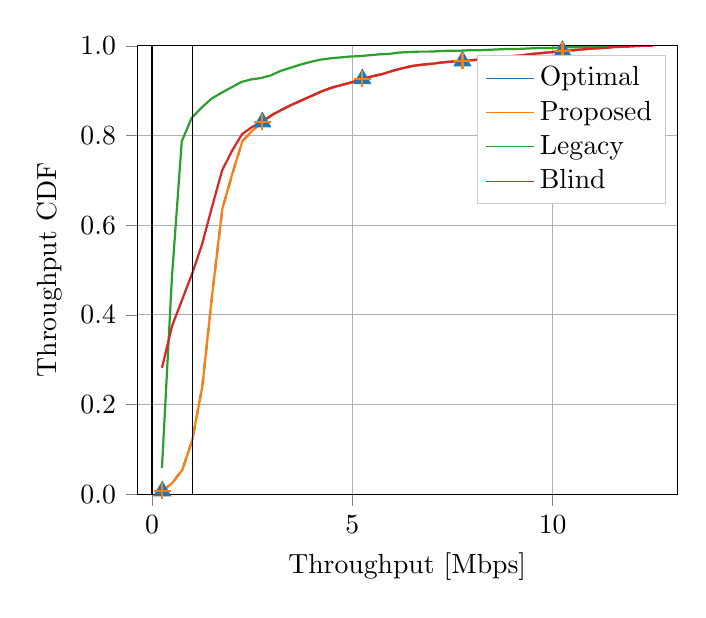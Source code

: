 % This file was created by matplotlib2tikz v0.6.18.
\begin{tikzpicture}

\definecolor{color0}{rgb}{0.122,0.467,0.706}
\definecolor{color1}{rgb}{1,0.498,0.055}
\definecolor{color2}{rgb}{0.173,0.627,0.173}
\definecolor{color3}{rgb}{0.839,0.153,0.157}

\begin{axis}[
legend cell align={left},
legend entries={{Optimal},{Proposed},{Legacy},{Blind}},
legend style={draw=white!80.0!black},
tick align=outside,
tick pos=left,
x grid style={white!69.02!black},
xlabel={Throughput [Mbps]},
xmajorgrids,
xmin=-0.363, xmax=13.103,
xtick={-5,0,5,10,15},
xticklabels={$-5$,$0$,$5$,$10$,$15$},
y grid style={white!69.02!black},
ylabel={Throughput CDF},
ymajorgrids,
ymin=0, ymax=1,
ytick={0,0.2,0.4,0.6,0.8,1},
yticklabels={$0.0$,$0.2$,$0.4$,$0.6$,$0.8$,$1.0$}
]
\addlegendimage{no markers, color0}
\addlegendimage{no markers, color1}
\addlegendimage{no markers, color2}
\addlegendimage{no markers, color3}
\addplot [thick, color0, dashed, mark=triangle*, mark size=3, mark repeat=10, mark options={solid}]
table [row sep=\\]{%
0.257	0.007 \\
0.507	0.025 \\
0.756	0.054 \\
1.006	0.121 \\
1.256	0.24 \\
1.505	0.447 \\
1.755	0.636 \\
2.005	0.714 \\
2.254	0.787 \\
2.504	0.811 \\
2.754	0.83 \\
3.003	0.846 \\
3.253	0.858 \\
3.503	0.869 \\
3.752	0.879 \\
4.002	0.889 \\
4.252	0.899 \\
4.501	0.907 \\
4.751	0.913 \\
5.001	0.919 \\
5.25	0.926 \\
5.5	0.932 \\
5.75	0.937 \\
5.999	0.944 \\
6.249	0.95 \\
6.499	0.955 \\
6.748	0.958 \\
6.998	0.96 \\
7.248	0.963 \\
7.497	0.965 \\
7.747	0.966 \\
7.997	0.968 \\
8.246	0.97 \\
8.496	0.972 \\
8.746	0.974 \\
8.995	0.977 \\
9.245	0.979 \\
9.495	0.982 \\
9.744	0.984 \\
9.994	0.986 \\
10.244	0.989 \\
10.493	0.99 \\
10.743	0.992 \\
10.993	0.994 \\
11.242	0.995 \\
11.492	0.997 \\
11.742	0.998 \\
11.992	0.999 \\
12.241	1.0 \\
12.491	1 \\
};
\addplot [thick, color1, mark=+, mark size=3, mark repeat=10, mark options={solid}]
table [row sep=\\]{%
0.257	0.007 \\
0.507	0.025 \\
0.756	0.054 \\
1.006	0.121 \\
1.256	0.24 \\
1.505	0.448 \\
1.755	0.636 \\
2.005	0.715 \\
2.254	0.787 \\
2.504	0.811 \\
2.754	0.83 \\
3.003	0.846 \\
3.253	0.858 \\
3.503	0.869 \\
3.752	0.879 \\
4.002	0.889 \\
4.252	0.899 \\
4.501	0.907 \\
4.751	0.913 \\
5.001	0.919 \\
5.25	0.926 \\
5.5	0.932 \\
5.75	0.937 \\
5.999	0.944 \\
6.249	0.95 \\
6.499	0.955 \\
6.748	0.958 \\
6.998	0.96 \\
7.248	0.963 \\
7.497	0.965 \\
7.747	0.966 \\
7.997	0.968 \\
8.246	0.97 \\
8.496	0.972 \\
8.746	0.974 \\
8.995	0.977 \\
9.245	0.979 \\
9.495	0.982 \\
9.744	0.984 \\
9.994	0.986 \\
10.244	0.989 \\
10.493	0.99 \\
10.743	0.992 \\
10.993	0.994 \\
11.242	0.995 \\
11.492	0.997 \\
11.742	0.998 \\
11.992	0.999 \\
12.241	1.0 \\
12.491	1 \\
};
\addplot [thick, color2]
table [row sep=\\]{%
0.249	0.058 \\
0.496	0.482 \\
0.743	0.787 \\
0.989	0.839 \\
1.236	0.862 \\
1.483	0.882 \\
1.729	0.895 \\
1.976	0.907 \\
2.223	0.919 \\
2.469	0.925 \\
2.716	0.928 \\
2.963	0.934 \\
3.209	0.944 \\
3.456	0.951 \\
3.703	0.958 \\
3.949	0.964 \\
4.196	0.969 \\
4.443	0.972 \\
4.689	0.974 \\
4.936	0.976 \\
5.183	0.977 \\
5.429	0.979 \\
5.676	0.981 \\
5.923	0.982 \\
6.169	0.985 \\
6.416	0.986 \\
6.663	0.987 \\
6.909	0.987 \\
7.156	0.988 \\
7.403	0.989 \\
7.65	0.989 \\
7.896	0.99 \\
8.143	0.99 \\
8.39	0.991 \\
8.636	0.992 \\
8.883	0.993 \\
9.13	0.993 \\
9.376	0.994 \\
9.623	0.995 \\
9.87	0.995 \\
10.116	0.996 \\
10.363	0.997 \\
10.61	0.997 \\
10.856	0.998 \\
11.103	0.998 \\
11.35	0.999 \\
11.596	0.999 \\
11.843	0.999 \\
12.09	1.0 \\
12.336	1 \\
};
\addplot [thick, color3]
table [row sep=\\]{%
0.25	0.282 \\
0.5	0.375 \\
0.749	0.433 \\
0.999	0.491 \\
1.249	0.557 \\
1.499	0.641 \\
1.749	0.722 \\
1.999	0.766 \\
2.248	0.803 \\
2.498	0.819 \\
2.748	0.831 \\
2.998	0.846 \\
3.248	0.858 \\
3.497	0.869 \\
3.747	0.879 \\
3.997	0.889 \\
4.247	0.899 \\
4.497	0.907 \\
4.747	0.913 \\
4.996	0.919 \\
5.246	0.926 \\
5.496	0.932 \\
5.746	0.937 \\
5.996	0.944 \\
6.245	0.95 \\
6.495	0.955 \\
6.745	0.958 \\
6.995	0.96 \\
7.245	0.963 \\
7.495	0.965 \\
7.744	0.966 \\
7.994	0.968 \\
8.244	0.97 \\
8.494	0.972 \\
8.744	0.974 \\
8.993	0.977 \\
9.243	0.979 \\
9.493	0.982 \\
9.743	0.984 \\
9.993	0.986 \\
10.242	0.989 \\
10.492	0.99 \\
10.742	0.992 \\
10.992	0.994 \\
11.242	0.995 \\
11.492	0.997 \\
11.741	0.998 \\
11.991	0.999 \\
12.241	1.0 \\
12.491	1 \\
};
\path [draw=black, fill opacity=0] (axis cs:0,0)
--(axis cs:0,1);

\path [draw=black, fill opacity=0] (axis cs:1,0)
--(axis cs:1,1);

\path [draw=black, fill opacity=0] (axis cs:-0.363,0)
--(axis cs:13.103,0);

\path [draw=black, fill opacity=0] (axis cs:-0.363,1)
--(axis cs:13.103,1);

\end{axis}

\end{tikzpicture}